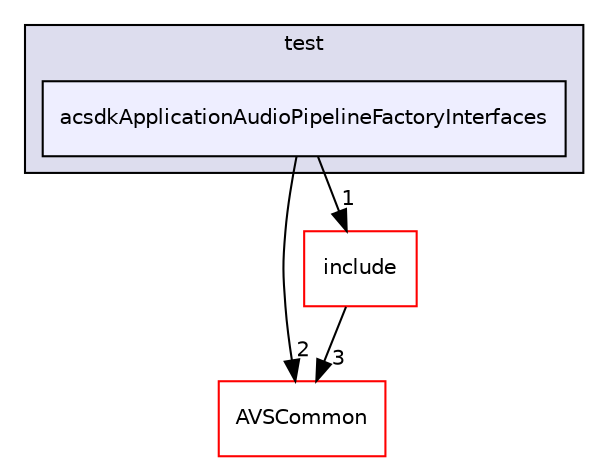 digraph "/workplace/avs-device-sdk/applications/acsdkApplicationAudioPipelineFactoryInterfaces/test/acsdkApplicationAudioPipelineFactoryInterfaces" {
  compound=true
  node [ fontsize="10", fontname="Helvetica"];
  edge [ labelfontsize="10", labelfontname="Helvetica"];
  subgraph clusterdir_fc676eaecce12a36e749725406072b62 {
    graph [ bgcolor="#ddddee", pencolor="black", label="test" fontname="Helvetica", fontsize="10", URL="dir_fc676eaecce12a36e749725406072b62.html"]
  dir_630406a0b957503544c824e102a44734 [shape=box, label="acsdkApplicationAudioPipelineFactoryInterfaces", style="filled", fillcolor="#eeeeff", pencolor="black", URL="dir_630406a0b957503544c824e102a44734.html"];
  }
  dir_13e65effb2bde530b17b3d5eefcd0266 [shape=box label="AVSCommon" fillcolor="white" style="filled" color="red" URL="dir_13e65effb2bde530b17b3d5eefcd0266.html"];
  dir_9dc20e5d3b40ef1b522acfc9b2156f22 [shape=box label="include" fillcolor="white" style="filled" color="red" URL="dir_9dc20e5d3b40ef1b522acfc9b2156f22.html"];
  dir_630406a0b957503544c824e102a44734->dir_13e65effb2bde530b17b3d5eefcd0266 [headlabel="2", labeldistance=1.5 headhref="dir_000045_000017.html"];
  dir_630406a0b957503544c824e102a44734->dir_9dc20e5d3b40ef1b522acfc9b2156f22 [headlabel="1", labeldistance=1.5 headhref="dir_000045_000042.html"];
  dir_9dc20e5d3b40ef1b522acfc9b2156f22->dir_13e65effb2bde530b17b3d5eefcd0266 [headlabel="3", labeldistance=1.5 headhref="dir_000042_000017.html"];
}
